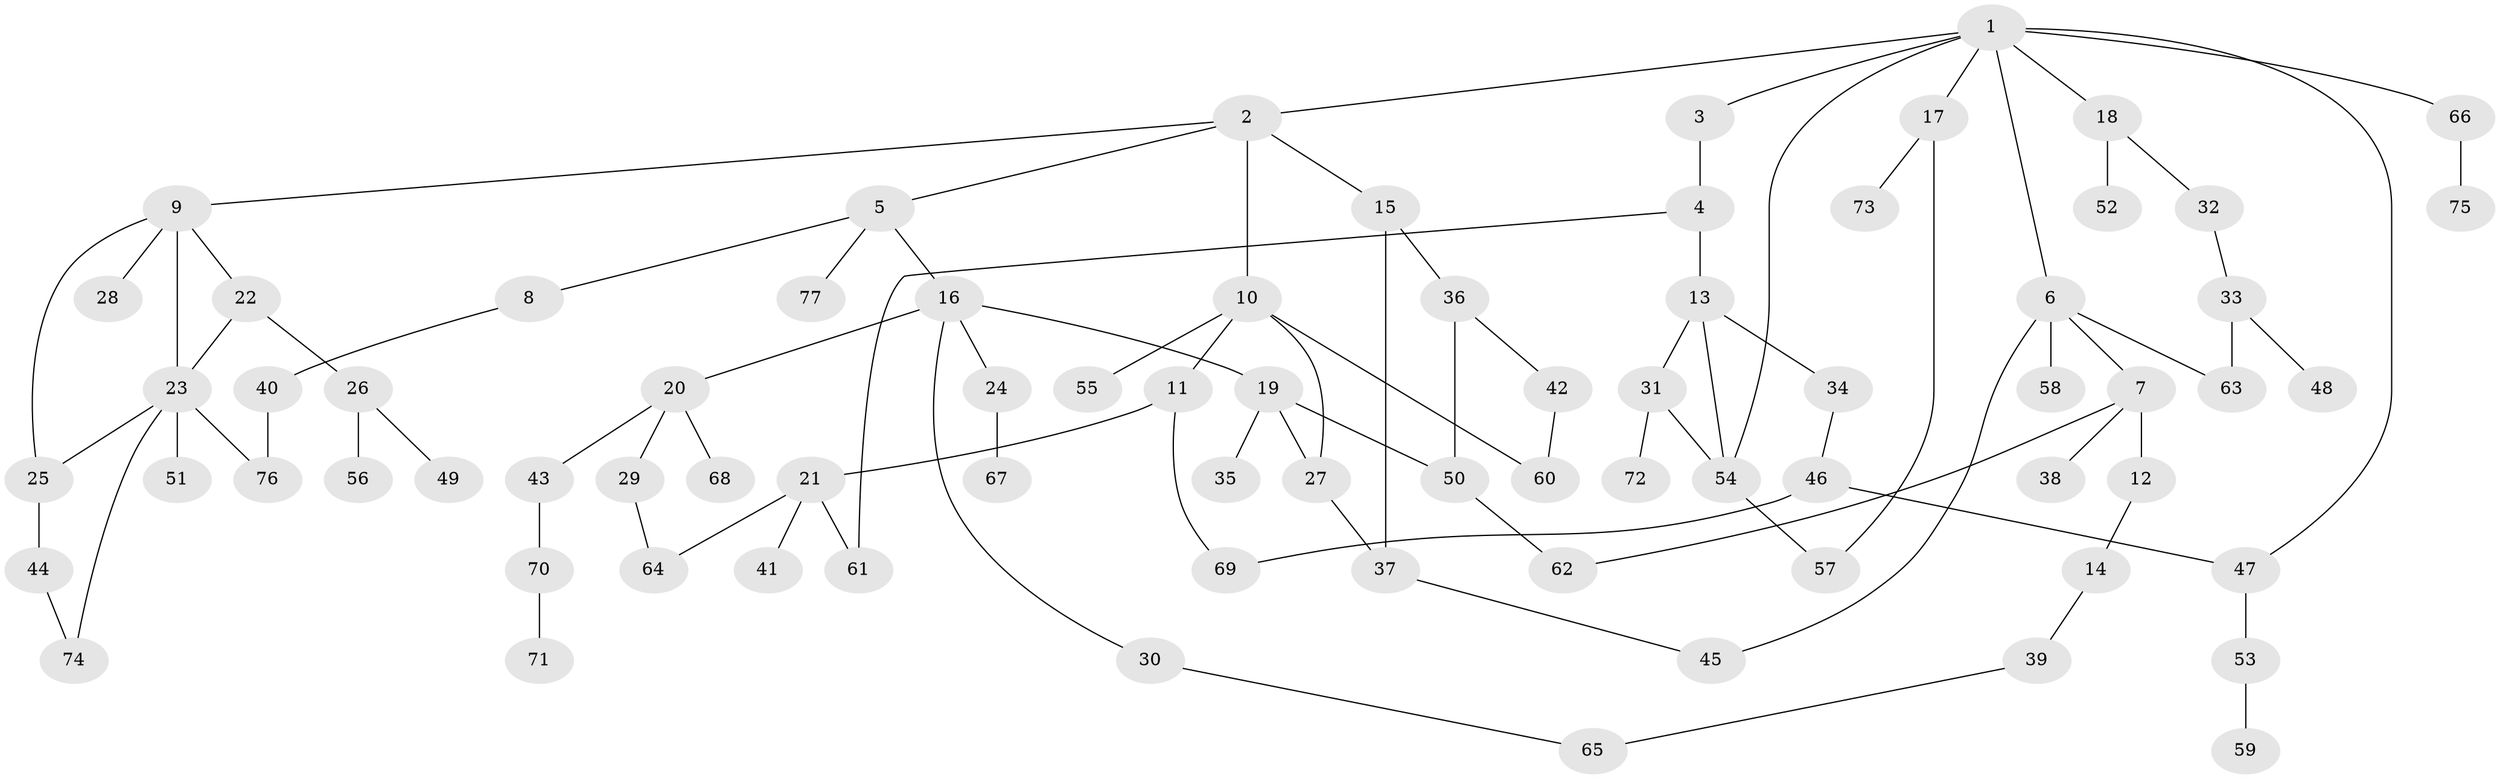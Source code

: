 // Generated by graph-tools (version 1.1) at 2025/49/03/09/25 03:49:21]
// undirected, 77 vertices, 95 edges
graph export_dot {
graph [start="1"]
  node [color=gray90,style=filled];
  1;
  2;
  3;
  4;
  5;
  6;
  7;
  8;
  9;
  10;
  11;
  12;
  13;
  14;
  15;
  16;
  17;
  18;
  19;
  20;
  21;
  22;
  23;
  24;
  25;
  26;
  27;
  28;
  29;
  30;
  31;
  32;
  33;
  34;
  35;
  36;
  37;
  38;
  39;
  40;
  41;
  42;
  43;
  44;
  45;
  46;
  47;
  48;
  49;
  50;
  51;
  52;
  53;
  54;
  55;
  56;
  57;
  58;
  59;
  60;
  61;
  62;
  63;
  64;
  65;
  66;
  67;
  68;
  69;
  70;
  71;
  72;
  73;
  74;
  75;
  76;
  77;
  1 -- 2;
  1 -- 3;
  1 -- 6;
  1 -- 17;
  1 -- 18;
  1 -- 47;
  1 -- 54;
  1 -- 66;
  2 -- 5;
  2 -- 9;
  2 -- 10;
  2 -- 15;
  3 -- 4;
  4 -- 13;
  4 -- 61;
  5 -- 8;
  5 -- 16;
  5 -- 77;
  6 -- 7;
  6 -- 45;
  6 -- 58;
  6 -- 63;
  7 -- 12;
  7 -- 38;
  7 -- 62;
  8 -- 40;
  9 -- 22;
  9 -- 28;
  9 -- 25;
  9 -- 23;
  10 -- 11;
  10 -- 27;
  10 -- 55;
  10 -- 60;
  11 -- 21;
  11 -- 69;
  12 -- 14;
  13 -- 31;
  13 -- 34;
  13 -- 54;
  14 -- 39;
  15 -- 36;
  15 -- 37;
  16 -- 19;
  16 -- 20;
  16 -- 24;
  16 -- 30;
  17 -- 73;
  17 -- 57;
  18 -- 32;
  18 -- 52;
  19 -- 35;
  19 -- 27;
  19 -- 50;
  20 -- 29;
  20 -- 43;
  20 -- 68;
  21 -- 41;
  21 -- 64;
  21 -- 61;
  22 -- 23;
  22 -- 26;
  23 -- 25;
  23 -- 51;
  23 -- 76;
  23 -- 74;
  24 -- 67;
  25 -- 44;
  26 -- 49;
  26 -- 56;
  27 -- 37;
  29 -- 64;
  30 -- 65;
  31 -- 72;
  31 -- 54;
  32 -- 33;
  33 -- 48;
  33 -- 63;
  34 -- 46;
  36 -- 42;
  36 -- 50;
  37 -- 45;
  39 -- 65;
  40 -- 76;
  42 -- 60;
  43 -- 70;
  44 -- 74;
  46 -- 69;
  46 -- 47;
  47 -- 53;
  50 -- 62;
  53 -- 59;
  54 -- 57;
  66 -- 75;
  70 -- 71;
}
